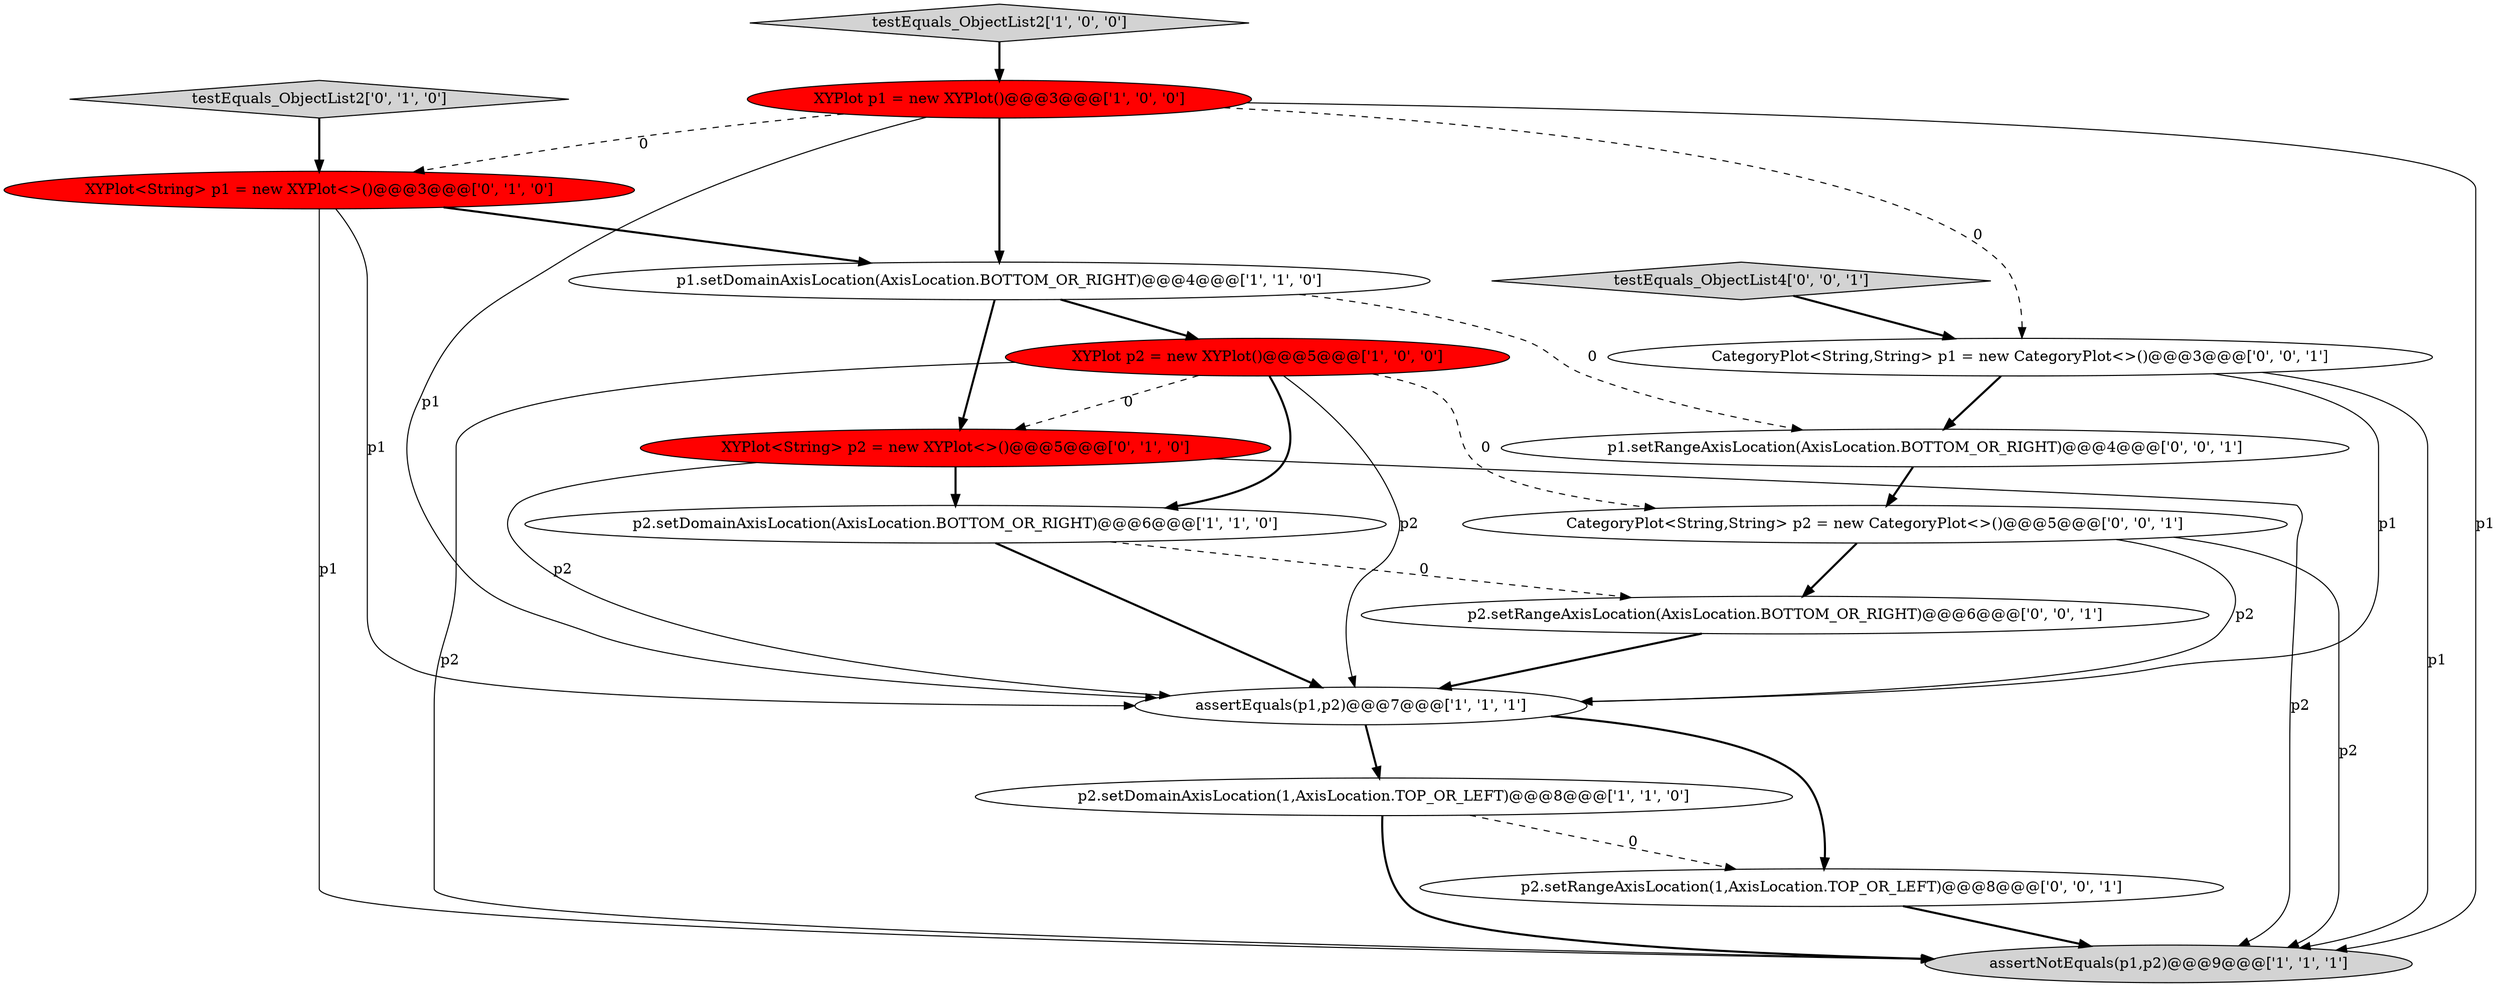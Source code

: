 digraph {
9 [style = filled, label = "XYPlot<String> p1 = new XYPlot<>()@@@3@@@['0', '1', '0']", fillcolor = red, shape = ellipse image = "AAA1AAABBB2BBB"];
1 [style = filled, label = "p2.setDomainAxisLocation(1,AxisLocation.TOP_OR_LEFT)@@@8@@@['1', '1', '0']", fillcolor = white, shape = ellipse image = "AAA0AAABBB1BBB"];
15 [style = filled, label = "p2.setRangeAxisLocation(1,AxisLocation.TOP_OR_LEFT)@@@8@@@['0', '0', '1']", fillcolor = white, shape = ellipse image = "AAA0AAABBB3BBB"];
11 [style = filled, label = "CategoryPlot<String,String> p2 = new CategoryPlot<>()@@@5@@@['0', '0', '1']", fillcolor = white, shape = ellipse image = "AAA0AAABBB3BBB"];
8 [style = filled, label = "testEquals_ObjectList2['0', '1', '0']", fillcolor = lightgray, shape = diamond image = "AAA0AAABBB2BBB"];
16 [style = filled, label = "p1.setRangeAxisLocation(AxisLocation.BOTTOM_OR_RIGHT)@@@4@@@['0', '0', '1']", fillcolor = white, shape = ellipse image = "AAA0AAABBB3BBB"];
10 [style = filled, label = "XYPlot<String> p2 = new XYPlot<>()@@@5@@@['0', '1', '0']", fillcolor = red, shape = ellipse image = "AAA1AAABBB2BBB"];
0 [style = filled, label = "XYPlot p2 = new XYPlot()@@@5@@@['1', '0', '0']", fillcolor = red, shape = ellipse image = "AAA1AAABBB1BBB"];
2 [style = filled, label = "XYPlot p1 = new XYPlot()@@@3@@@['1', '0', '0']", fillcolor = red, shape = ellipse image = "AAA1AAABBB1BBB"];
6 [style = filled, label = "assertNotEquals(p1,p2)@@@9@@@['1', '1', '1']", fillcolor = lightgray, shape = ellipse image = "AAA0AAABBB1BBB"];
7 [style = filled, label = "testEquals_ObjectList2['1', '0', '0']", fillcolor = lightgray, shape = diamond image = "AAA0AAABBB1BBB"];
13 [style = filled, label = "p2.setRangeAxisLocation(AxisLocation.BOTTOM_OR_RIGHT)@@@6@@@['0', '0', '1']", fillcolor = white, shape = ellipse image = "AAA0AAABBB3BBB"];
12 [style = filled, label = "testEquals_ObjectList4['0', '0', '1']", fillcolor = lightgray, shape = diamond image = "AAA0AAABBB3BBB"];
14 [style = filled, label = "CategoryPlot<String,String> p1 = new CategoryPlot<>()@@@3@@@['0', '0', '1']", fillcolor = white, shape = ellipse image = "AAA0AAABBB3BBB"];
5 [style = filled, label = "p2.setDomainAxisLocation(AxisLocation.BOTTOM_OR_RIGHT)@@@6@@@['1', '1', '0']", fillcolor = white, shape = ellipse image = "AAA0AAABBB1BBB"];
3 [style = filled, label = "p1.setDomainAxisLocation(AxisLocation.BOTTOM_OR_RIGHT)@@@4@@@['1', '1', '0']", fillcolor = white, shape = ellipse image = "AAA0AAABBB1BBB"];
4 [style = filled, label = "assertEquals(p1,p2)@@@7@@@['1', '1', '1']", fillcolor = white, shape = ellipse image = "AAA0AAABBB1BBB"];
5->13 [style = dashed, label="0"];
14->16 [style = bold, label=""];
9->4 [style = solid, label="p1"];
16->11 [style = bold, label=""];
1->15 [style = dashed, label="0"];
2->3 [style = bold, label=""];
2->4 [style = solid, label="p1"];
4->15 [style = bold, label=""];
15->6 [style = bold, label=""];
0->11 [style = dashed, label="0"];
11->4 [style = solid, label="p2"];
0->10 [style = dashed, label="0"];
3->0 [style = bold, label=""];
3->10 [style = bold, label=""];
1->6 [style = bold, label=""];
10->5 [style = bold, label=""];
2->14 [style = dashed, label="0"];
10->6 [style = solid, label="p2"];
14->4 [style = solid, label="p1"];
2->9 [style = dashed, label="0"];
10->4 [style = solid, label="p2"];
7->2 [style = bold, label=""];
11->13 [style = bold, label=""];
5->4 [style = bold, label=""];
9->6 [style = solid, label="p1"];
12->14 [style = bold, label=""];
8->9 [style = bold, label=""];
9->3 [style = bold, label=""];
4->1 [style = bold, label=""];
2->6 [style = solid, label="p1"];
14->6 [style = solid, label="p1"];
0->5 [style = bold, label=""];
3->16 [style = dashed, label="0"];
0->6 [style = solid, label="p2"];
0->4 [style = solid, label="p2"];
13->4 [style = bold, label=""];
11->6 [style = solid, label="p2"];
}
